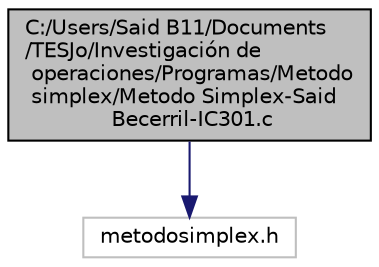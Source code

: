 digraph "C:/Users/Said B11/Documents/TESJo/Investigación de operaciones/Programas/Metodo simplex/Metodo Simplex-Said Becerril-IC301.c"
{
 // LATEX_PDF_SIZE
  edge [fontname="Helvetica",fontsize="10",labelfontname="Helvetica",labelfontsize="10"];
  node [fontname="Helvetica",fontsize="10",shape=record];
  Node1 [label="C:/Users/Said B11/Documents\l/TESJo/Investigación de\l operaciones/Programas/Metodo\l simplex/Metodo Simplex-Said\l Becerril-IC301.c",height=0.2,width=0.4,color="black", fillcolor="grey75", style="filled", fontcolor="black",tooltip=" "];
  Node1 -> Node2 [color="midnightblue",fontsize="10",style="solid",fontname="Helvetica"];
  Node2 [label="metodosimplex.h",height=0.2,width=0.4,color="grey75", fillcolor="white", style="filled",tooltip=" "];
}
